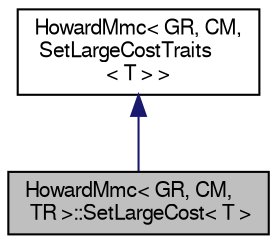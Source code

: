 digraph "HowardMmc&lt; GR, CM, TR &gt;::SetLargeCost&lt; T &gt;"
{
 // LATEX_PDF_SIZE
  edge [fontname="FreeSans",fontsize="10",labelfontname="FreeSans",labelfontsize="10"];
  node [fontname="FreeSans",fontsize="10",shape=record];
  Node0 [label="HowardMmc\< GR, CM,\l TR \>::SetLargeCost\< T \>",height=0.2,width=0.4,color="black", fillcolor="grey75", style="filled", fontcolor="black",tooltip="Named parameter for setting LargeCost type."];
  Node1 -> Node0 [dir="back",color="midnightblue",fontsize="10",style="solid",fontname="FreeSans"];
  Node1 [label="HowardMmc\< GR, CM,\l SetLargeCostTraits\l\< T \> \>",height=0.2,width=0.4,color="black", fillcolor="white", style="filled",URL="$a02629.html",tooltip=" "];
}
